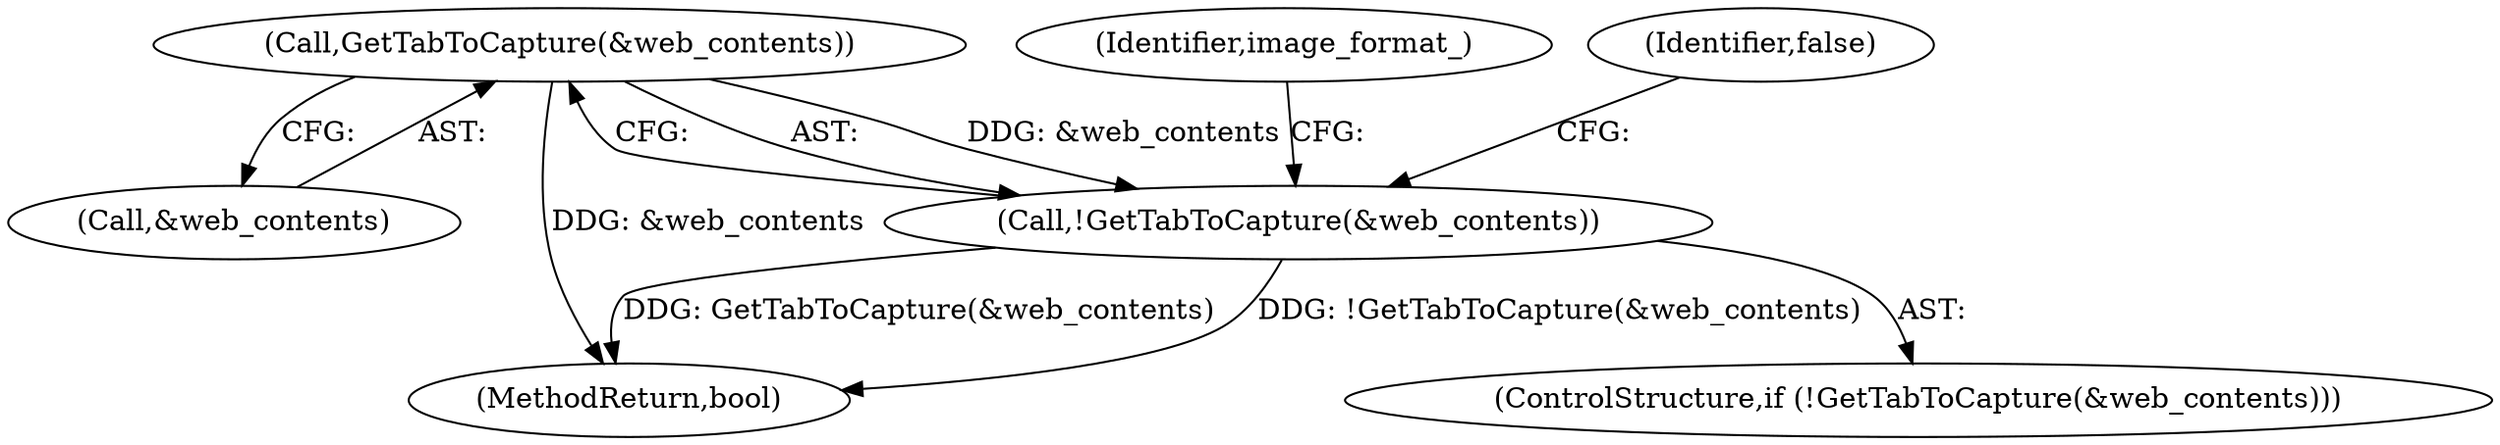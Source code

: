 digraph "0_Chrome_016da29386308754274675e65fdb73cf9d59dc2d@pointer" {
"1000131" [label="(Call,GetTabToCapture(&web_contents))"];
"1000130" [label="(Call,!GetTabToCapture(&web_contents))"];
"1000137" [label="(Identifier,image_format_)"];
"1000131" [label="(Call,GetTabToCapture(&web_contents))"];
"1000132" [label="(Call,&web_contents)"];
"1000243" [label="(MethodReturn,bool)"];
"1000135" [label="(Identifier,false)"];
"1000129" [label="(ControlStructure,if (!GetTabToCapture(&web_contents)))"];
"1000130" [label="(Call,!GetTabToCapture(&web_contents))"];
"1000131" -> "1000130"  [label="AST: "];
"1000131" -> "1000132"  [label="CFG: "];
"1000132" -> "1000131"  [label="AST: "];
"1000130" -> "1000131"  [label="CFG: "];
"1000131" -> "1000243"  [label="DDG: &web_contents"];
"1000131" -> "1000130"  [label="DDG: &web_contents"];
"1000130" -> "1000129"  [label="AST: "];
"1000135" -> "1000130"  [label="CFG: "];
"1000137" -> "1000130"  [label="CFG: "];
"1000130" -> "1000243"  [label="DDG: !GetTabToCapture(&web_contents)"];
"1000130" -> "1000243"  [label="DDG: GetTabToCapture(&web_contents)"];
}
